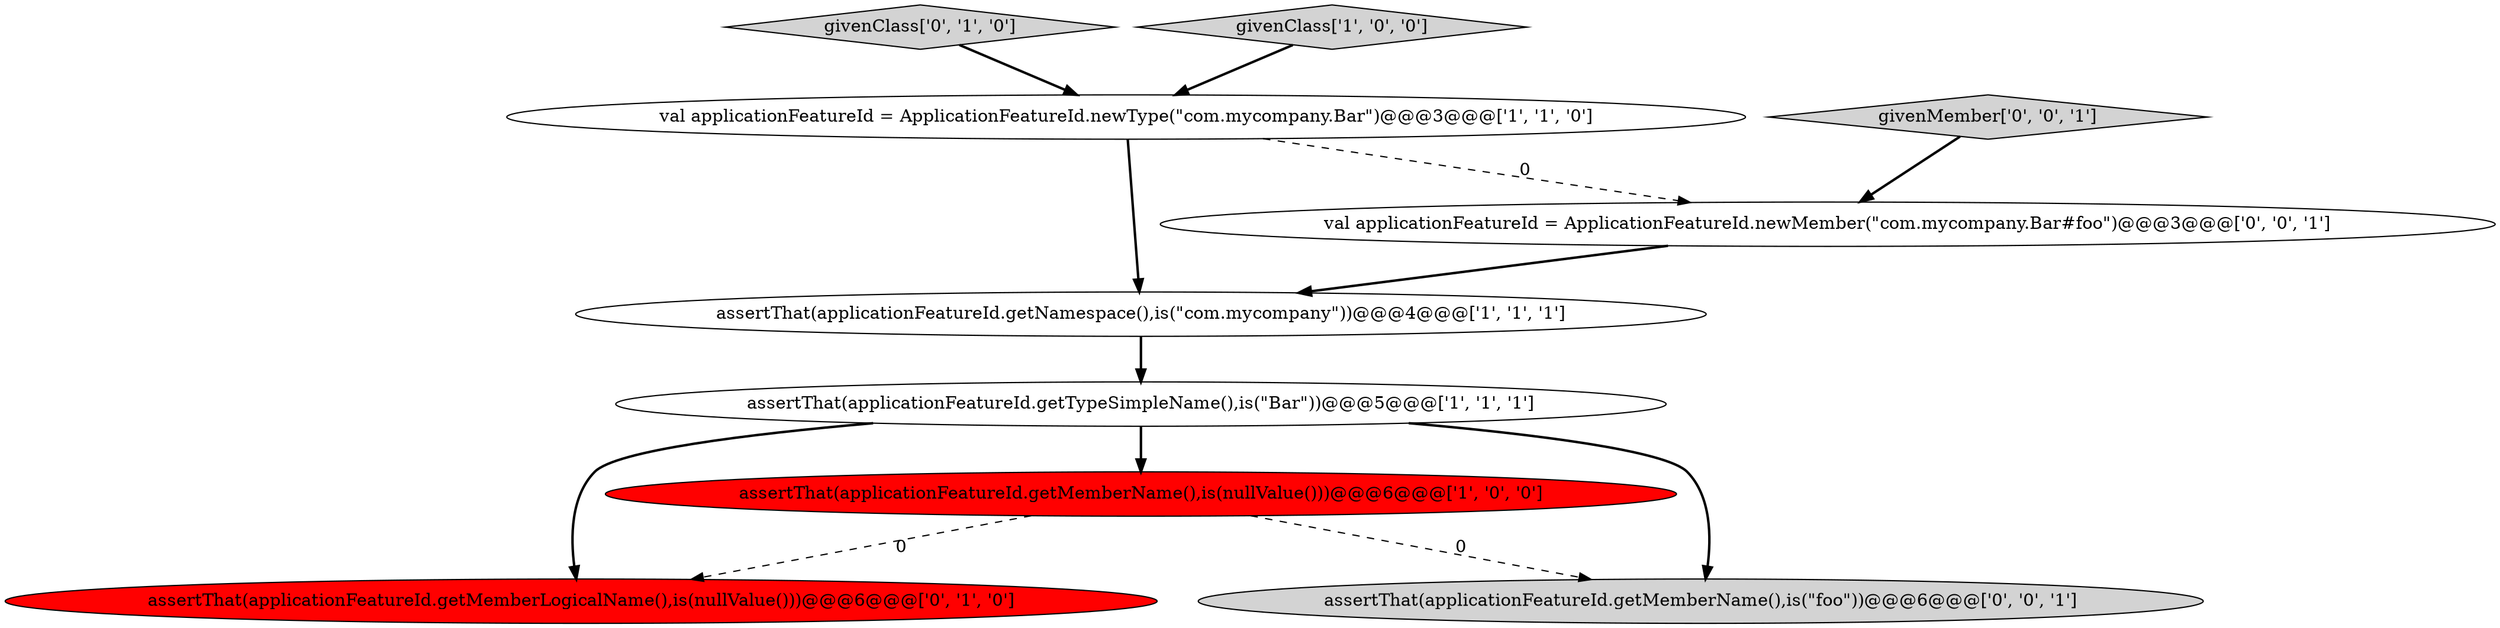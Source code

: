 digraph {
3 [style = filled, label = "assertThat(applicationFeatureId.getTypeSimpleName(),is(\"Bar\"))@@@5@@@['1', '1', '1']", fillcolor = white, shape = ellipse image = "AAA0AAABBB1BBB"];
7 [style = filled, label = "val applicationFeatureId = ApplicationFeatureId.newMember(\"com.mycompany.Bar#foo\")@@@3@@@['0', '0', '1']", fillcolor = white, shape = ellipse image = "AAA0AAABBB3BBB"];
4 [style = filled, label = "val applicationFeatureId = ApplicationFeatureId.newType(\"com.mycompany.Bar\")@@@3@@@['1', '1', '0']", fillcolor = white, shape = ellipse image = "AAA0AAABBB1BBB"];
6 [style = filled, label = "givenClass['0', '1', '0']", fillcolor = lightgray, shape = diamond image = "AAA0AAABBB2BBB"];
2 [style = filled, label = "givenClass['1', '0', '0']", fillcolor = lightgray, shape = diamond image = "AAA0AAABBB1BBB"];
5 [style = filled, label = "assertThat(applicationFeatureId.getMemberLogicalName(),is(nullValue()))@@@6@@@['0', '1', '0']", fillcolor = red, shape = ellipse image = "AAA1AAABBB2BBB"];
9 [style = filled, label = "givenMember['0', '0', '1']", fillcolor = lightgray, shape = diamond image = "AAA0AAABBB3BBB"];
0 [style = filled, label = "assertThat(applicationFeatureId.getMemberName(),is(nullValue()))@@@6@@@['1', '0', '0']", fillcolor = red, shape = ellipse image = "AAA1AAABBB1BBB"];
8 [style = filled, label = "assertThat(applicationFeatureId.getMemberName(),is(\"foo\"))@@@6@@@['0', '0', '1']", fillcolor = lightgray, shape = ellipse image = "AAA0AAABBB3BBB"];
1 [style = filled, label = "assertThat(applicationFeatureId.getNamespace(),is(\"com.mycompany\"))@@@4@@@['1', '1', '1']", fillcolor = white, shape = ellipse image = "AAA0AAABBB1BBB"];
1->3 [style = bold, label=""];
0->8 [style = dashed, label="0"];
6->4 [style = bold, label=""];
3->5 [style = bold, label=""];
4->1 [style = bold, label=""];
7->1 [style = bold, label=""];
0->5 [style = dashed, label="0"];
9->7 [style = bold, label=""];
2->4 [style = bold, label=""];
4->7 [style = dashed, label="0"];
3->8 [style = bold, label=""];
3->0 [style = bold, label=""];
}
